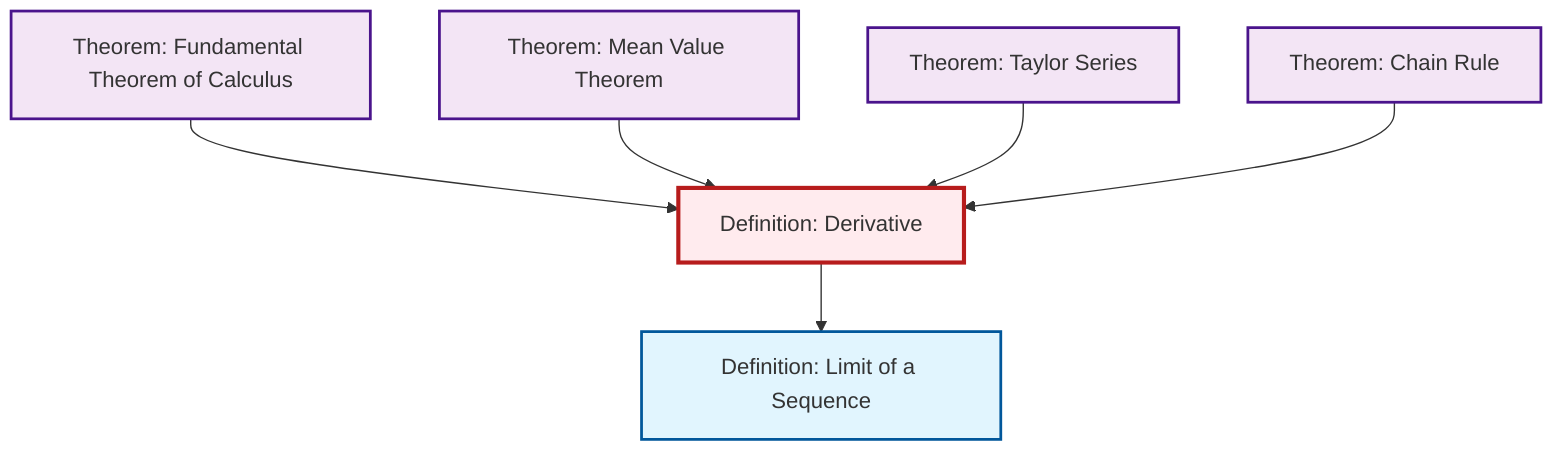 graph TD
    classDef definition fill:#e1f5fe,stroke:#01579b,stroke-width:2px
    classDef theorem fill:#f3e5f5,stroke:#4a148c,stroke-width:2px
    classDef axiom fill:#fff3e0,stroke:#e65100,stroke-width:2px
    classDef example fill:#e8f5e9,stroke:#1b5e20,stroke-width:2px
    classDef current fill:#ffebee,stroke:#b71c1c,stroke-width:3px
    thm-taylor-series["Theorem: Taylor Series"]:::theorem
    thm-mean-value["Theorem: Mean Value Theorem"]:::theorem
    thm-chain-rule["Theorem: Chain Rule"]:::theorem
    def-limit["Definition: Limit of a Sequence"]:::definition
    def-derivative["Definition: Derivative"]:::definition
    thm-fundamental-calculus["Theorem: Fundamental Theorem of Calculus"]:::theorem
    thm-fundamental-calculus --> def-derivative
    thm-mean-value --> def-derivative
    def-derivative --> def-limit
    thm-taylor-series --> def-derivative
    thm-chain-rule --> def-derivative
    class def-derivative current